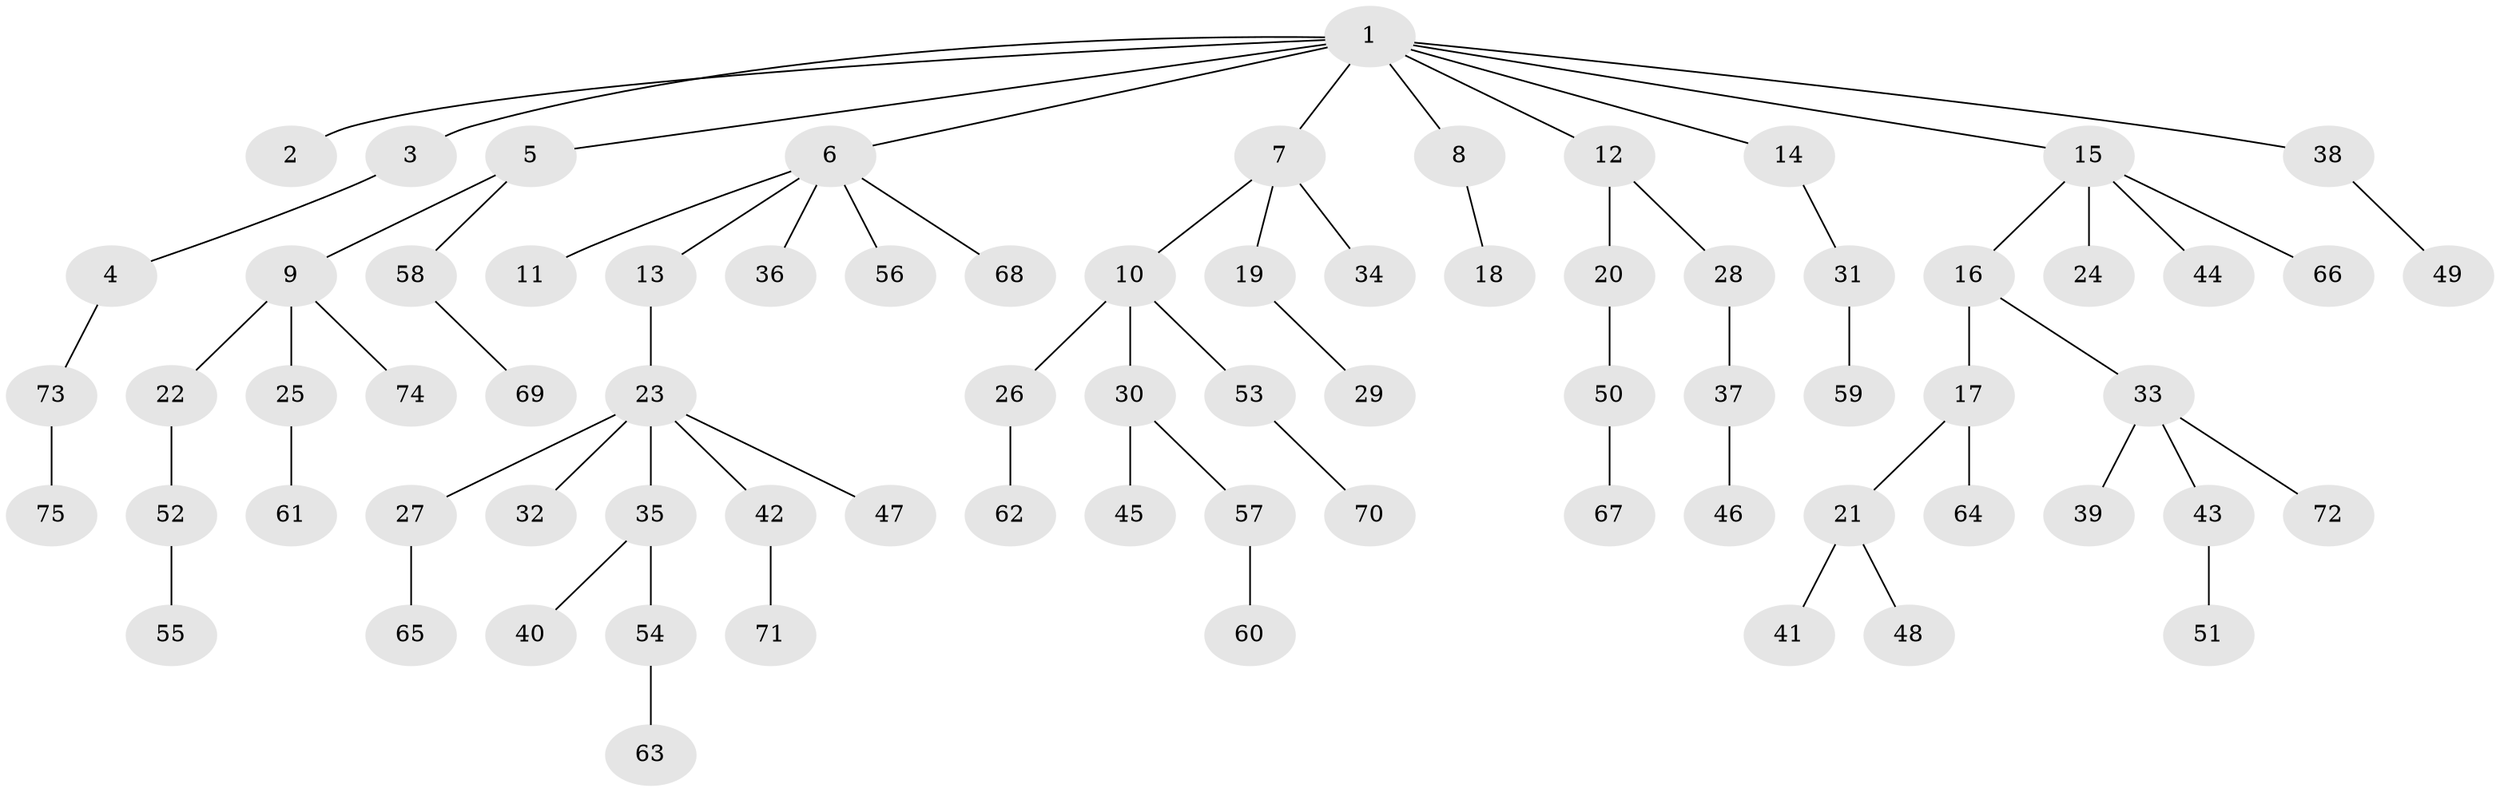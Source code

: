 // Generated by graph-tools (version 1.1) at 2025/02/03/09/25 03:02:19]
// undirected, 75 vertices, 74 edges
graph export_dot {
graph [start="1"]
  node [color=gray90,style=filled];
  1;
  2;
  3;
  4;
  5;
  6;
  7;
  8;
  9;
  10;
  11;
  12;
  13;
  14;
  15;
  16;
  17;
  18;
  19;
  20;
  21;
  22;
  23;
  24;
  25;
  26;
  27;
  28;
  29;
  30;
  31;
  32;
  33;
  34;
  35;
  36;
  37;
  38;
  39;
  40;
  41;
  42;
  43;
  44;
  45;
  46;
  47;
  48;
  49;
  50;
  51;
  52;
  53;
  54;
  55;
  56;
  57;
  58;
  59;
  60;
  61;
  62;
  63;
  64;
  65;
  66;
  67;
  68;
  69;
  70;
  71;
  72;
  73;
  74;
  75;
  1 -- 2;
  1 -- 3;
  1 -- 5;
  1 -- 6;
  1 -- 7;
  1 -- 8;
  1 -- 12;
  1 -- 14;
  1 -- 15;
  1 -- 38;
  3 -- 4;
  4 -- 73;
  5 -- 9;
  5 -- 58;
  6 -- 11;
  6 -- 13;
  6 -- 36;
  6 -- 56;
  6 -- 68;
  7 -- 10;
  7 -- 19;
  7 -- 34;
  8 -- 18;
  9 -- 22;
  9 -- 25;
  9 -- 74;
  10 -- 26;
  10 -- 30;
  10 -- 53;
  12 -- 20;
  12 -- 28;
  13 -- 23;
  14 -- 31;
  15 -- 16;
  15 -- 24;
  15 -- 44;
  15 -- 66;
  16 -- 17;
  16 -- 33;
  17 -- 21;
  17 -- 64;
  19 -- 29;
  20 -- 50;
  21 -- 41;
  21 -- 48;
  22 -- 52;
  23 -- 27;
  23 -- 32;
  23 -- 35;
  23 -- 42;
  23 -- 47;
  25 -- 61;
  26 -- 62;
  27 -- 65;
  28 -- 37;
  30 -- 45;
  30 -- 57;
  31 -- 59;
  33 -- 39;
  33 -- 43;
  33 -- 72;
  35 -- 40;
  35 -- 54;
  37 -- 46;
  38 -- 49;
  42 -- 71;
  43 -- 51;
  50 -- 67;
  52 -- 55;
  53 -- 70;
  54 -- 63;
  57 -- 60;
  58 -- 69;
  73 -- 75;
}
